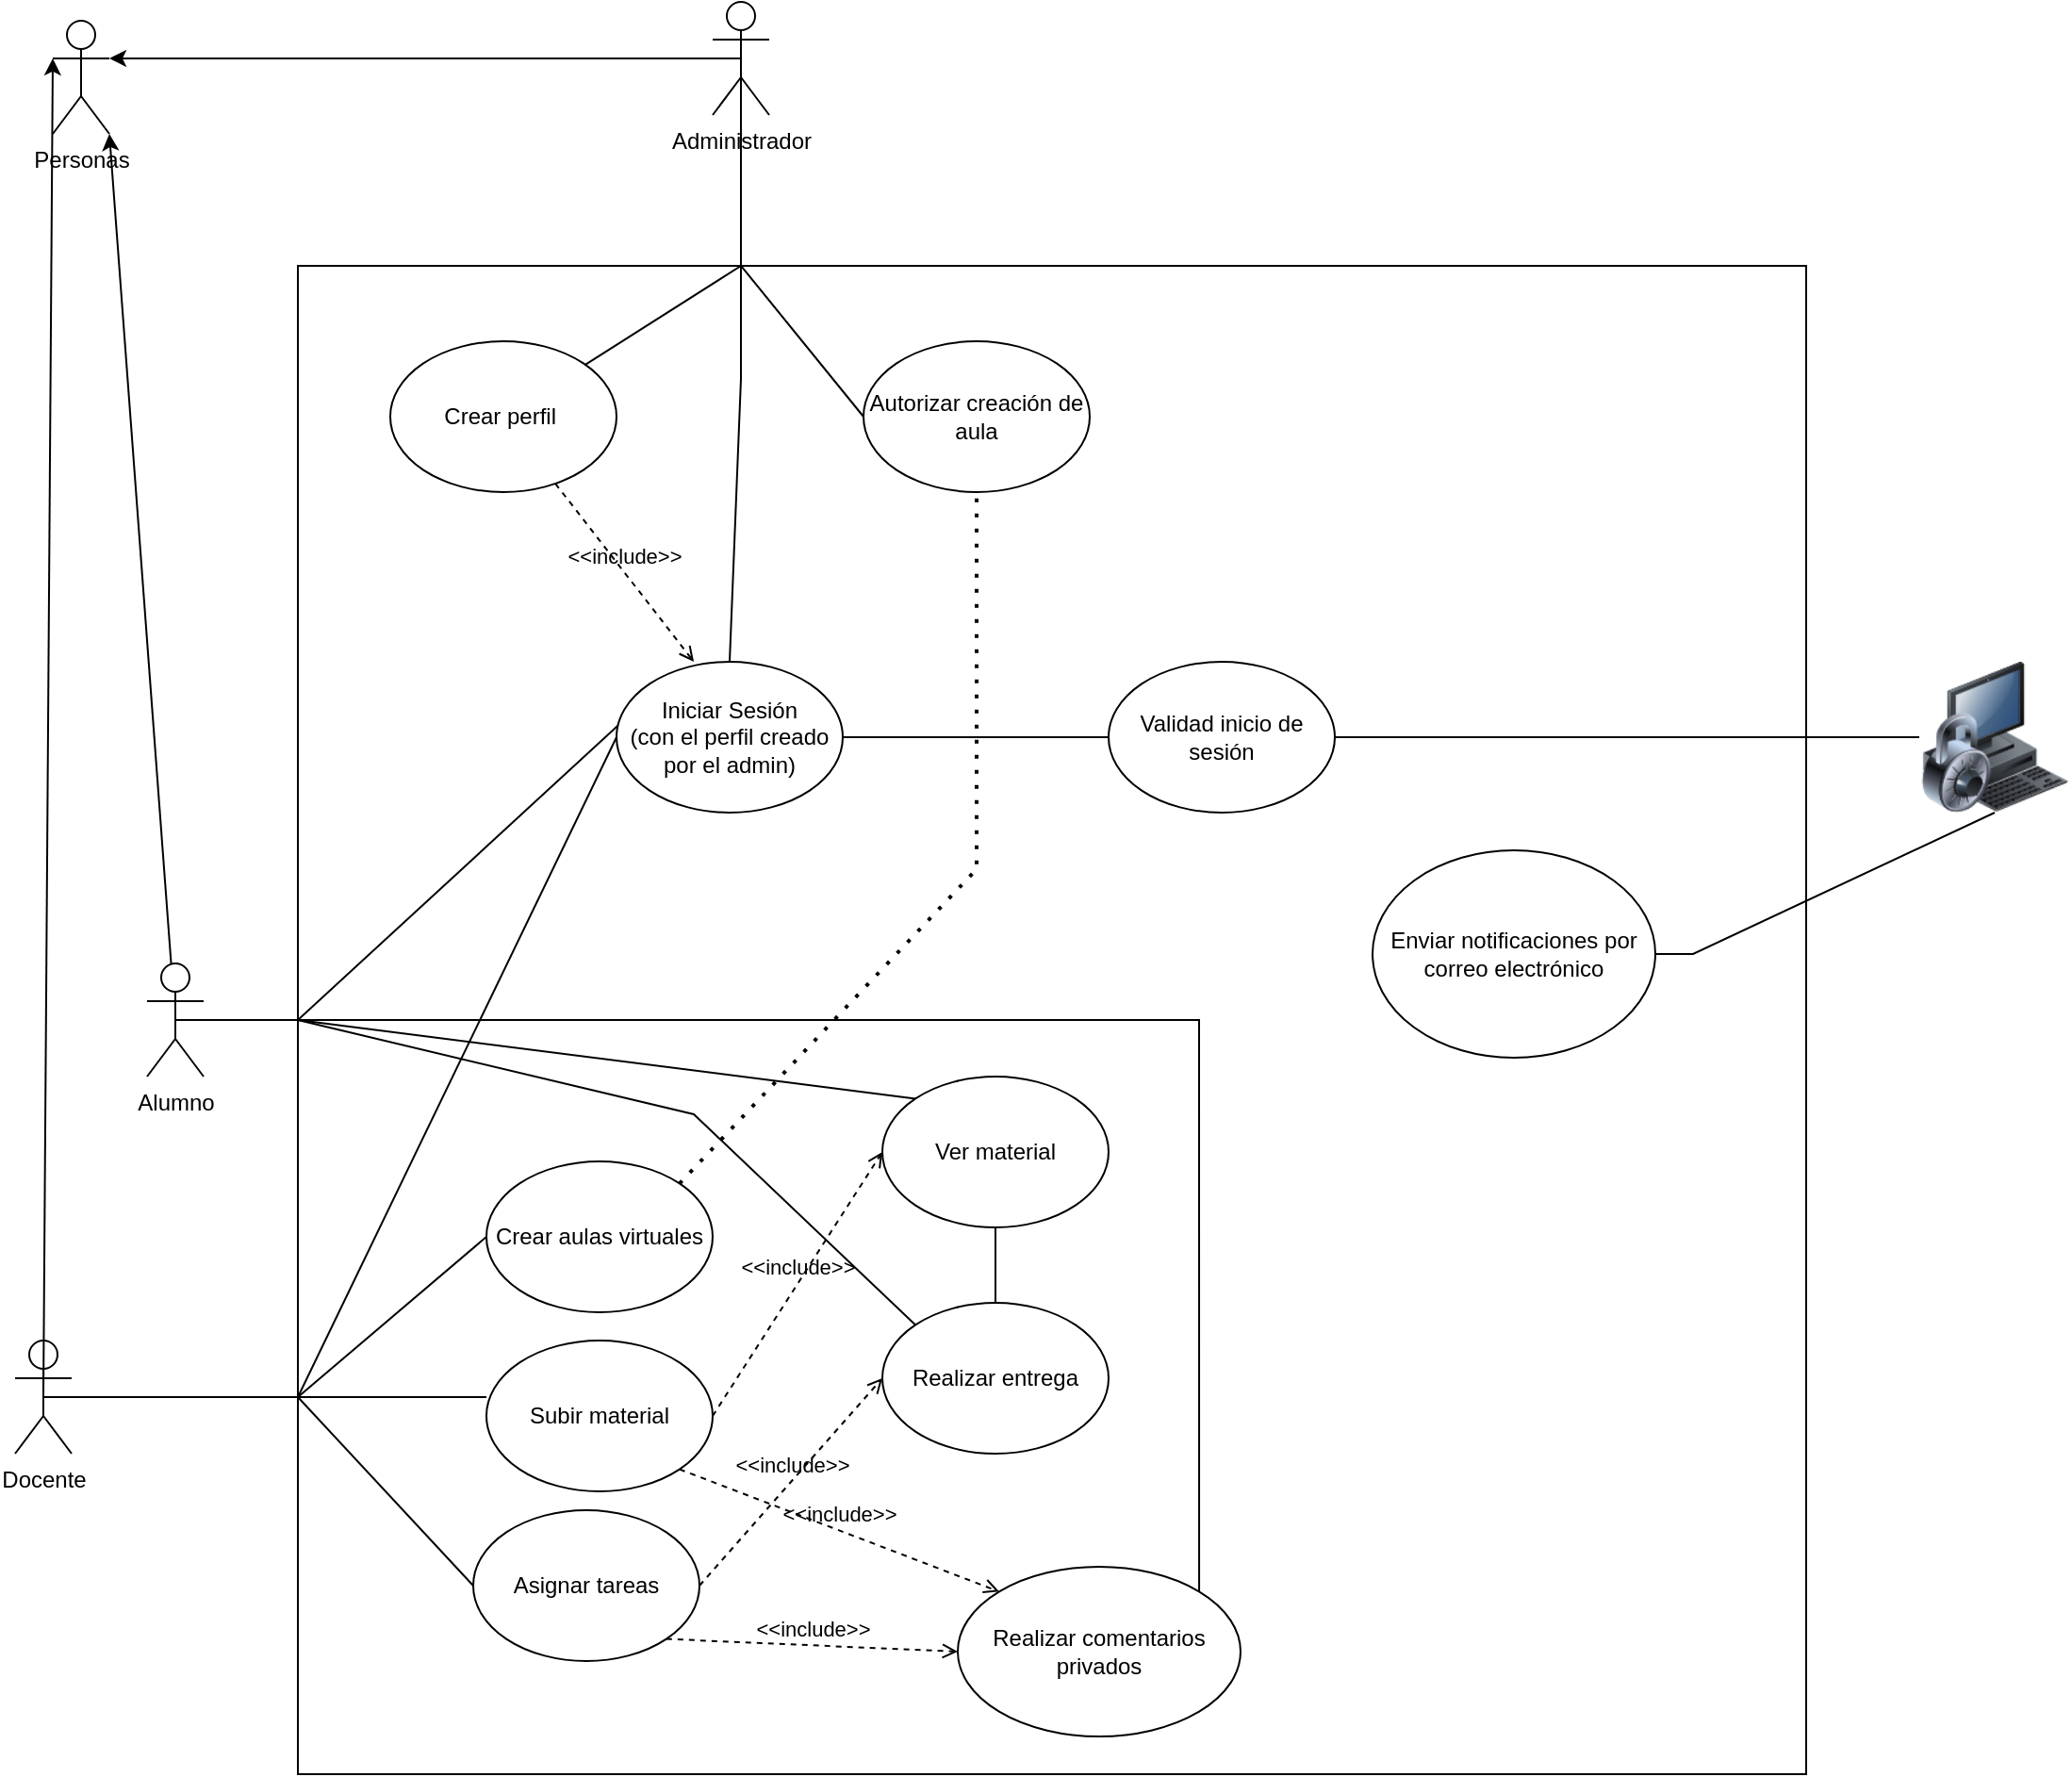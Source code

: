 <mxfile version="26.2.12">
  <diagram name="Página-1" id="fzoi5g7xv-R4J8OXpXzp">
    <mxGraphModel dx="1100" dy="1763" grid="1" gridSize="10" guides="1" tooltips="1" connect="1" arrows="1" fold="1" page="1" pageScale="1" pageWidth="827" pageHeight="1169" math="0" shadow="0">
      <root>
        <mxCell id="0" />
        <mxCell id="1" parent="0" />
        <mxCell id="-s6C5ppaG_NScawnFjKt-78" value="" style="whiteSpace=wrap;html=1;aspect=fixed;" vertex="1" parent="1">
          <mxGeometry x="200" y="30" width="800" height="800" as="geometry" />
        </mxCell>
        <mxCell id="-s6C5ppaG_NScawnFjKt-1" value="Docente" style="shape=umlActor;verticalLabelPosition=bottom;verticalAlign=top;html=1;outlineConnect=0;" vertex="1" parent="1">
          <mxGeometry x="50" y="600" width="30" height="60" as="geometry" />
        </mxCell>
        <mxCell id="-s6C5ppaG_NScawnFjKt-2" value="Administrador" style="shape=umlActor;verticalLabelPosition=bottom;verticalAlign=top;html=1;outlineConnect=0;" vertex="1" parent="1">
          <mxGeometry x="420" y="-110" width="30" height="60" as="geometry" />
        </mxCell>
        <mxCell id="-s6C5ppaG_NScawnFjKt-3" value="Alumno" style="shape=umlActor;verticalLabelPosition=bottom;verticalAlign=top;html=1;outlineConnect=0;" vertex="1" parent="1">
          <mxGeometry x="120" y="400" width="30" height="60" as="geometry" />
        </mxCell>
        <mxCell id="-s6C5ppaG_NScawnFjKt-8" value="Personas" style="shape=umlActor;verticalLabelPosition=bottom;verticalAlign=top;html=1;outlineConnect=0;" vertex="1" parent="1">
          <mxGeometry x="70" y="-100" width="30" height="60" as="geometry" />
        </mxCell>
        <mxCell id="-s6C5ppaG_NScawnFjKt-9" value="" style="endArrow=classic;html=1;rounded=0;exitX=0.5;exitY=0.5;exitDx=0;exitDy=0;exitPerimeter=0;entryX=0;entryY=0.333;entryDx=0;entryDy=0;entryPerimeter=0;" edge="1" parent="1" source="-s6C5ppaG_NScawnFjKt-1" target="-s6C5ppaG_NScawnFjKt-8">
          <mxGeometry width="50" height="50" relative="1" as="geometry">
            <mxPoint x="160" y="110" as="sourcePoint" />
            <mxPoint x="70" y="200" as="targetPoint" />
          </mxGeometry>
        </mxCell>
        <mxCell id="-s6C5ppaG_NScawnFjKt-10" value="" style="endArrow=classic;html=1;rounded=0;entryX=1;entryY=1;entryDx=0;entryDy=0;entryPerimeter=0;" edge="1" parent="1" source="-s6C5ppaG_NScawnFjKt-3" target="-s6C5ppaG_NScawnFjKt-8">
          <mxGeometry width="50" height="50" relative="1" as="geometry">
            <mxPoint x="170" y="410" as="sourcePoint" />
            <mxPoint x="70" y="320" as="targetPoint" />
          </mxGeometry>
        </mxCell>
        <mxCell id="-s6C5ppaG_NScawnFjKt-11" value="" style="endArrow=classic;html=1;rounded=0;exitX=0.5;exitY=0.5;exitDx=0;exitDy=0;exitPerimeter=0;entryX=1;entryY=0.333;entryDx=0;entryDy=0;entryPerimeter=0;" edge="1" parent="1" source="-s6C5ppaG_NScawnFjKt-2" target="-s6C5ppaG_NScawnFjKt-8">
          <mxGeometry width="50" height="50" relative="1" as="geometry">
            <mxPoint x="180" y="170" as="sourcePoint" />
            <mxPoint x="90" y="260" as="targetPoint" />
          </mxGeometry>
        </mxCell>
        <mxCell id="-s6C5ppaG_NScawnFjKt-12" value="Crear perfil&amp;nbsp;" style="ellipse;whiteSpace=wrap;html=1;" vertex="1" parent="1">
          <mxGeometry x="249" y="70" width="120" height="80" as="geometry" />
        </mxCell>
        <mxCell id="-s6C5ppaG_NScawnFjKt-18" value="" style="endArrow=none;html=1;rounded=0;entryX=0;entryY=0.5;entryDx=0;entryDy=0;exitX=0;exitY=0.75;exitDx=0;exitDy=0;" edge="1" parent="1" source="-s6C5ppaG_NScawnFjKt-78" target="-s6C5ppaG_NScawnFjKt-34">
          <mxGeometry width="50" height="50" relative="1" as="geometry">
            <mxPoint x="200" y="90" as="sourcePoint" />
            <mxPoint x="240" y="40" as="targetPoint" />
          </mxGeometry>
        </mxCell>
        <mxCell id="-s6C5ppaG_NScawnFjKt-28" value="" style="endArrow=none;html=1;rounded=0;exitX=0.5;exitY=0.5;exitDx=0;exitDy=0;exitPerimeter=0;" edge="1" parent="1" source="-s6C5ppaG_NScawnFjKt-2" target="-s6C5ppaG_NScawnFjKt-12">
          <mxGeometry width="50" height="50" relative="1" as="geometry">
            <mxPoint x="307" y="40" as="sourcePoint" />
            <mxPoint x="270" y="270" as="targetPoint" />
            <Array as="points">
              <mxPoint x="435" y="30" />
            </Array>
          </mxGeometry>
        </mxCell>
        <mxCell id="-s6C5ppaG_NScawnFjKt-29" value="" style="endArrow=none;html=1;rounded=0;entryX=0.049;entryY=0.364;entryDx=0;entryDy=0;entryPerimeter=0;exitX=0;exitY=0.5;exitDx=0;exitDy=0;" edge="1" parent="1" source="-s6C5ppaG_NScawnFjKt-78" target="-s6C5ppaG_NScawnFjKt-34">
          <mxGeometry width="50" height="50" relative="1" as="geometry">
            <mxPoint x="400" y="310" as="sourcePoint" />
            <mxPoint x="370" y="270" as="targetPoint" />
          </mxGeometry>
        </mxCell>
        <mxCell id="-s6C5ppaG_NScawnFjKt-34" value="Iniciar Sesión&lt;div&gt;(con el perfil creado por el admin)&lt;/div&gt;" style="ellipse;whiteSpace=wrap;html=1;" vertex="1" parent="1">
          <mxGeometry x="369" y="240" width="120" height="80" as="geometry" />
        </mxCell>
        <mxCell id="-s6C5ppaG_NScawnFjKt-40" value="" style="image;html=1;image=img/lib/clip_art/computers/Secure_System_128x128.png" vertex="1" parent="1">
          <mxGeometry x="1060" y="240" width="80" height="80" as="geometry" />
        </mxCell>
        <mxCell id="-s6C5ppaG_NScawnFjKt-42" value="Validad inicio de sesión" style="ellipse;whiteSpace=wrap;html=1;" vertex="1" parent="1">
          <mxGeometry x="630" y="240" width="120" height="80" as="geometry" />
        </mxCell>
        <mxCell id="-s6C5ppaG_NScawnFjKt-43" value="" style="endArrow=none;html=1;rounded=0;entryX=0.5;entryY=0.5;entryDx=0;entryDy=0;entryPerimeter=0;exitX=0.5;exitY=0;exitDx=0;exitDy=0;" edge="1" parent="1" source="-s6C5ppaG_NScawnFjKt-34" target="-s6C5ppaG_NScawnFjKt-2">
          <mxGeometry width="50" height="50" relative="1" as="geometry">
            <mxPoint x="430" y="230" as="sourcePoint" />
            <mxPoint x="510" y="110" as="targetPoint" />
            <Array as="points">
              <mxPoint x="435" y="90" />
            </Array>
          </mxGeometry>
        </mxCell>
        <mxCell id="-s6C5ppaG_NScawnFjKt-45" value="" style="endArrow=none;html=1;rounded=0;exitX=1;exitY=0.5;exitDx=0;exitDy=0;entryX=0;entryY=0.5;entryDx=0;entryDy=0;" edge="1" parent="1" source="-s6C5ppaG_NScawnFjKt-34" target="-s6C5ppaG_NScawnFjKt-42">
          <mxGeometry width="50" height="50" relative="1" as="geometry">
            <mxPoint x="460" y="160" as="sourcePoint" />
            <mxPoint x="510" y="110" as="targetPoint" />
          </mxGeometry>
        </mxCell>
        <mxCell id="-s6C5ppaG_NScawnFjKt-47" value="" style="endArrow=none;html=1;rounded=0;exitX=1;exitY=0.5;exitDx=0;exitDy=0;" edge="1" parent="1" source="-s6C5ppaG_NScawnFjKt-42" target="-s6C5ppaG_NScawnFjKt-40">
          <mxGeometry width="50" height="50" relative="1" as="geometry">
            <mxPoint x="720" y="280" as="sourcePoint" />
            <mxPoint x="740" y="280" as="targetPoint" />
          </mxGeometry>
        </mxCell>
        <mxCell id="-s6C5ppaG_NScawnFjKt-52" value="&amp;lt;&amp;lt;include&amp;gt;&amp;gt;" style="html=1;verticalAlign=bottom;labelBackgroundColor=none;endArrow=open;endFill=0;dashed=1;rounded=0;entryX=0.342;entryY=0;entryDx=0;entryDy=0;entryPerimeter=0;" edge="1" parent="1" source="-s6C5ppaG_NScawnFjKt-12" target="-s6C5ppaG_NScawnFjKt-34">
          <mxGeometry width="160" relative="1" as="geometry">
            <mxPoint x="230" y="150" as="sourcePoint" />
            <mxPoint x="340" y="200" as="targetPoint" />
          </mxGeometry>
        </mxCell>
        <mxCell id="-s6C5ppaG_NScawnFjKt-53" value="Crear aulas virtuales" style="ellipse;whiteSpace=wrap;html=1;" vertex="1" parent="1">
          <mxGeometry x="300" y="505" width="120" height="80" as="geometry" />
        </mxCell>
        <mxCell id="-s6C5ppaG_NScawnFjKt-54" value="" style="endArrow=none;html=1;rounded=0;entryX=0;entryY=0.5;entryDx=0;entryDy=0;" edge="1" parent="1" target="-s6C5ppaG_NScawnFjKt-53">
          <mxGeometry width="50" height="50" relative="1" as="geometry">
            <mxPoint x="200" y="630" as="sourcePoint" />
            <mxPoint x="410" y="250" as="targetPoint" />
          </mxGeometry>
        </mxCell>
        <mxCell id="-s6C5ppaG_NScawnFjKt-55" value="Subir material" style="ellipse;whiteSpace=wrap;html=1;" vertex="1" parent="1">
          <mxGeometry x="300" y="600" width="120" height="80" as="geometry" />
        </mxCell>
        <mxCell id="-s6C5ppaG_NScawnFjKt-56" value="&lt;div&gt;&lt;span style=&quot;background-color: transparent; color: light-dark(rgb(0, 0, 0), rgb(255, 255, 255));&quot;&gt;Asignar tareas&lt;/span&gt;&lt;/div&gt;" style="ellipse;whiteSpace=wrap;html=1;" vertex="1" parent="1">
          <mxGeometry x="293" y="690" width="120" height="80" as="geometry" />
        </mxCell>
        <mxCell id="-s6C5ppaG_NScawnFjKt-57" value="" style="endArrow=none;html=1;rounded=0;exitX=0;exitY=0.375;exitDx=0;exitDy=0;exitPerimeter=0;" edge="1" parent="1" source="-s6C5ppaG_NScawnFjKt-55">
          <mxGeometry width="50" height="50" relative="1" as="geometry">
            <mxPoint x="330" y="480" as="sourcePoint" />
            <mxPoint x="200" y="630" as="targetPoint" />
          </mxGeometry>
        </mxCell>
        <mxCell id="-s6C5ppaG_NScawnFjKt-58" value="" style="endArrow=none;html=1;rounded=0;entryX=0;entryY=0.5;entryDx=0;entryDy=0;exitX=0;exitY=0.75;exitDx=0;exitDy=0;" edge="1" parent="1" source="-s6C5ppaG_NScawnFjKt-78" target="-s6C5ppaG_NScawnFjKt-56">
          <mxGeometry width="50" height="50" relative="1" as="geometry">
            <mxPoint x="100" y="570" as="sourcePoint" />
            <mxPoint x="150" y="520" as="targetPoint" />
          </mxGeometry>
        </mxCell>
        <mxCell id="-s6C5ppaG_NScawnFjKt-60" value="&amp;lt;&amp;lt;include&amp;gt;&amp;gt;" style="html=1;verticalAlign=bottom;labelBackgroundColor=none;endArrow=open;endFill=0;dashed=1;rounded=0;exitX=1;exitY=0.5;exitDx=0;exitDy=0;entryX=0;entryY=0.5;entryDx=0;entryDy=0;" edge="1" parent="1" source="-s6C5ppaG_NScawnFjKt-55" target="-s6C5ppaG_NScawnFjKt-61">
          <mxGeometry width="160" relative="1" as="geometry">
            <mxPoint x="390" y="470" as="sourcePoint" />
            <mxPoint x="520" y="469.57" as="targetPoint" />
          </mxGeometry>
        </mxCell>
        <mxCell id="-s6C5ppaG_NScawnFjKt-61" value="Ver material" style="ellipse;whiteSpace=wrap;html=1;" vertex="1" parent="1">
          <mxGeometry x="510" y="460" width="120" height="80" as="geometry" />
        </mxCell>
        <mxCell id="-s6C5ppaG_NScawnFjKt-62" value="" style="endArrow=none;html=1;rounded=0;exitX=0;exitY=0;exitDx=0;exitDy=0;entryX=0;entryY=0.5;entryDx=0;entryDy=0;" edge="1" parent="1" source="-s6C5ppaG_NScawnFjKt-61" target="-s6C5ppaG_NScawnFjKt-78">
          <mxGeometry width="50" height="50" relative="1" as="geometry">
            <mxPoint x="370" y="430" as="sourcePoint" />
            <mxPoint x="230" y="300" as="targetPoint" />
            <Array as="points" />
          </mxGeometry>
        </mxCell>
        <mxCell id="-s6C5ppaG_NScawnFjKt-63" value="Realizar entrega" style="ellipse;whiteSpace=wrap;html=1;" vertex="1" parent="1">
          <mxGeometry x="510" y="580" width="120" height="80" as="geometry" />
        </mxCell>
        <mxCell id="-s6C5ppaG_NScawnFjKt-64" value="&amp;lt;&amp;lt;include&amp;gt;&amp;gt;" style="html=1;verticalAlign=bottom;labelBackgroundColor=none;endArrow=open;endFill=0;dashed=1;rounded=0;exitX=1;exitY=0.5;exitDx=0;exitDy=0;entryX=0;entryY=0.5;entryDx=0;entryDy=0;" edge="1" parent="1" source="-s6C5ppaG_NScawnFjKt-56" target="-s6C5ppaG_NScawnFjKt-63">
          <mxGeometry width="160" relative="1" as="geometry">
            <mxPoint x="360" y="470" as="sourcePoint" />
            <mxPoint x="520" y="470" as="targetPoint" />
          </mxGeometry>
        </mxCell>
        <mxCell id="-s6C5ppaG_NScawnFjKt-65" value="" style="endArrow=none;html=1;rounded=0;exitX=0.5;exitY=0;exitDx=0;exitDy=0;entryX=0.5;entryY=1;entryDx=0;entryDy=0;" edge="1" parent="1" source="-s6C5ppaG_NScawnFjKt-63" target="-s6C5ppaG_NScawnFjKt-61">
          <mxGeometry width="50" height="50" relative="1" as="geometry">
            <mxPoint x="480" y="490" as="sourcePoint" />
            <mxPoint x="530" y="440" as="targetPoint" />
          </mxGeometry>
        </mxCell>
        <mxCell id="-s6C5ppaG_NScawnFjKt-66" value="" style="endArrow=none;html=1;rounded=0;exitX=0;exitY=0;exitDx=0;exitDy=0;entryX=0;entryY=0.5;entryDx=0;entryDy=0;" edge="1" parent="1" source="-s6C5ppaG_NScawnFjKt-63" target="-s6C5ppaG_NScawnFjKt-78">
          <mxGeometry width="50" height="50" relative="1" as="geometry">
            <mxPoint x="340" y="550" as="sourcePoint" />
            <mxPoint x="230" y="300" as="targetPoint" />
            <Array as="points">
              <mxPoint x="410" y="480" />
            </Array>
          </mxGeometry>
        </mxCell>
        <mxCell id="-s6C5ppaG_NScawnFjKt-67" value="Autorizar creación de aula" style="ellipse;whiteSpace=wrap;html=1;" vertex="1" parent="1">
          <mxGeometry x="500" y="70" width="120" height="80" as="geometry" />
        </mxCell>
        <mxCell id="-s6C5ppaG_NScawnFjKt-68" value="" style="endArrow=none;html=1;rounded=0;entryX=0.5;entryY=0.5;entryDx=0;entryDy=0;entryPerimeter=0;exitX=0;exitY=0.5;exitDx=0;exitDy=0;" edge="1" parent="1" source="-s6C5ppaG_NScawnFjKt-67" target="-s6C5ppaG_NScawnFjKt-2">
          <mxGeometry width="50" height="50" relative="1" as="geometry">
            <mxPoint x="410" y="170" as="sourcePoint" />
            <mxPoint x="460" y="120" as="targetPoint" />
            <Array as="points">
              <mxPoint x="435" y="30" />
            </Array>
          </mxGeometry>
        </mxCell>
        <mxCell id="-s6C5ppaG_NScawnFjKt-69" value="" style="endArrow=none;dashed=1;html=1;dashPattern=1 3;strokeWidth=2;rounded=0;entryX=0.5;entryY=1;entryDx=0;entryDy=0;exitX=1;exitY=0;exitDx=0;exitDy=0;" edge="1" parent="1" source="-s6C5ppaG_NScawnFjKt-53" target="-s6C5ppaG_NScawnFjKt-67">
          <mxGeometry width="50" height="50" relative="1" as="geometry">
            <mxPoint x="410" y="170" as="sourcePoint" />
            <mxPoint x="460" y="120" as="targetPoint" />
            <Array as="points">
              <mxPoint x="560" y="350" />
            </Array>
          </mxGeometry>
        </mxCell>
        <mxCell id="-s6C5ppaG_NScawnFjKt-70" value="Realizar comentarios privados" style="ellipse;whiteSpace=wrap;html=1;" vertex="1" parent="1">
          <mxGeometry x="550" y="720" width="150" height="90" as="geometry" />
        </mxCell>
        <mxCell id="-s6C5ppaG_NScawnFjKt-71" value="&amp;lt;&amp;lt;include&amp;gt;&amp;gt;" style="html=1;verticalAlign=bottom;labelBackgroundColor=none;endArrow=open;endFill=0;dashed=1;rounded=0;exitX=1;exitY=1;exitDx=0;exitDy=0;entryX=0;entryY=0;entryDx=0;entryDy=0;" edge="1" parent="1" source="-s6C5ppaG_NScawnFjKt-55" target="-s6C5ppaG_NScawnFjKt-70">
          <mxGeometry width="160" relative="1" as="geometry">
            <mxPoint x="380" y="900" as="sourcePoint" />
            <mxPoint x="540" y="900" as="targetPoint" />
          </mxGeometry>
        </mxCell>
        <mxCell id="-s6C5ppaG_NScawnFjKt-72" value="&amp;lt;&amp;lt;include&amp;gt;&amp;gt;" style="html=1;verticalAlign=bottom;labelBackgroundColor=none;endArrow=open;endFill=0;dashed=1;rounded=0;exitX=1;exitY=1;exitDx=0;exitDy=0;entryX=0;entryY=0.5;entryDx=0;entryDy=0;" edge="1" parent="1" source="-s6C5ppaG_NScawnFjKt-56" target="-s6C5ppaG_NScawnFjKt-70">
          <mxGeometry width="160" relative="1" as="geometry">
            <mxPoint x="300" y="880" as="sourcePoint" />
            <mxPoint x="460" y="880" as="targetPoint" />
          </mxGeometry>
        </mxCell>
        <mxCell id="-s6C5ppaG_NScawnFjKt-74" value="" style="endArrow=none;html=1;rounded=0;entryX=0;entryY=0.5;entryDx=0;entryDy=0;exitX=1;exitY=0;exitDx=0;exitDy=0;" edge="1" parent="1" source="-s6C5ppaG_NScawnFjKt-70" target="-s6C5ppaG_NScawnFjKt-78">
          <mxGeometry width="50" height="50" relative="1" as="geometry">
            <mxPoint x="660" y="400" as="sourcePoint" />
            <mxPoint x="750" y="490" as="targetPoint" />
            <Array as="points">
              <mxPoint x="678" y="430" />
            </Array>
          </mxGeometry>
        </mxCell>
        <mxCell id="-s6C5ppaG_NScawnFjKt-75" value="Enviar notificaciones por correo electrónico" style="ellipse;whiteSpace=wrap;html=1;" vertex="1" parent="1">
          <mxGeometry x="770" y="340" width="150" height="110" as="geometry" />
        </mxCell>
        <mxCell id="-s6C5ppaG_NScawnFjKt-76" value="" style="endArrow=none;html=1;rounded=0;entryX=0.5;entryY=1;entryDx=0;entryDy=0;exitX=1;exitY=0.5;exitDx=0;exitDy=0;" edge="1" parent="1" source="-s6C5ppaG_NScawnFjKt-75" target="-s6C5ppaG_NScawnFjKt-40">
          <mxGeometry width="50" height="50" relative="1" as="geometry">
            <mxPoint x="950" y="550" as="sourcePoint" />
            <mxPoint x="1000" y="500" as="targetPoint" />
            <Array as="points">
              <mxPoint x="940" y="395" />
            </Array>
          </mxGeometry>
        </mxCell>
        <mxCell id="-s6C5ppaG_NScawnFjKt-79" value="" style="endArrow=none;html=1;rounded=0;exitX=0.5;exitY=0.5;exitDx=0;exitDy=0;exitPerimeter=0;entryX=0;entryY=0.5;entryDx=0;entryDy=0;" edge="1" parent="1" source="-s6C5ppaG_NScawnFjKt-3" target="-s6C5ppaG_NScawnFjKt-78">
          <mxGeometry width="50" height="50" relative="1" as="geometry">
            <mxPoint x="180" y="350" as="sourcePoint" />
            <mxPoint x="230" y="300" as="targetPoint" />
          </mxGeometry>
        </mxCell>
        <mxCell id="-s6C5ppaG_NScawnFjKt-80" value="" style="endArrow=none;html=1;rounded=0;exitX=0.5;exitY=0.5;exitDx=0;exitDy=0;exitPerimeter=0;" edge="1" parent="1" source="-s6C5ppaG_NScawnFjKt-1">
          <mxGeometry width="50" height="50" relative="1" as="geometry">
            <mxPoint x="80" y="830" as="sourcePoint" />
            <mxPoint x="200" y="630" as="targetPoint" />
          </mxGeometry>
        </mxCell>
      </root>
    </mxGraphModel>
  </diagram>
</mxfile>
